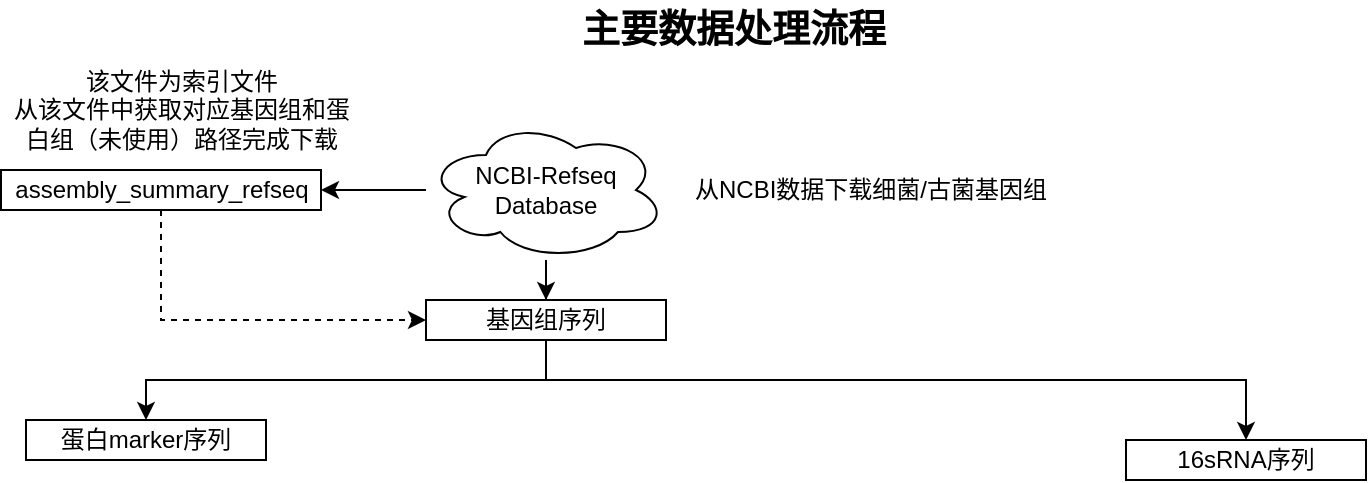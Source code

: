 <mxfile version="21.0.2" type="github">
  <diagram name="第 1 页" id="VTZKAf1ltyL4esYXZAsg">
    <mxGraphModel dx="1050" dy="573" grid="1" gridSize="10" guides="1" tooltips="1" connect="1" arrows="1" fold="1" page="1" pageScale="1" pageWidth="827" pageHeight="1169" math="0" shadow="0">
      <root>
        <mxCell id="0" />
        <mxCell id="1" parent="0" />
        <mxCell id="wX_MCLOSpyru5hPgQ0eP-4" value="" style="edgeStyle=orthogonalEdgeStyle;rounded=0;orthogonalLoop=1;jettySize=auto;html=1;" edge="1" parent="1" source="wX_MCLOSpyru5hPgQ0eP-2" target="wX_MCLOSpyru5hPgQ0eP-3">
          <mxGeometry relative="1" as="geometry" />
        </mxCell>
        <mxCell id="wX_MCLOSpyru5hPgQ0eP-11" style="edgeStyle=orthogonalEdgeStyle;rounded=0;orthogonalLoop=1;jettySize=auto;html=1;entryX=0.5;entryY=0;entryDx=0;entryDy=0;" edge="1" parent="1" source="wX_MCLOSpyru5hPgQ0eP-2" target="wX_MCLOSpyru5hPgQ0eP-10">
          <mxGeometry relative="1" as="geometry" />
        </mxCell>
        <mxCell id="wX_MCLOSpyru5hPgQ0eP-2" value="NCBI-Refseq&lt;br&gt;Database" style="ellipse;shape=cloud;whiteSpace=wrap;html=1;" vertex="1" parent="1">
          <mxGeometry x="260" y="70" width="120" height="70" as="geometry" />
        </mxCell>
        <mxCell id="wX_MCLOSpyru5hPgQ0eP-22" style="edgeStyle=orthogonalEdgeStyle;rounded=0;orthogonalLoop=1;jettySize=auto;html=1;exitX=0.5;exitY=1;exitDx=0;exitDy=0;entryX=0;entryY=0.5;entryDx=0;entryDy=0;dashed=1;" edge="1" parent="1" source="wX_MCLOSpyru5hPgQ0eP-3" target="wX_MCLOSpyru5hPgQ0eP-10">
          <mxGeometry relative="1" as="geometry" />
        </mxCell>
        <mxCell id="wX_MCLOSpyru5hPgQ0eP-3" value="assembly_summary_refseq" style="rounded=0;whiteSpace=wrap;html=1;" vertex="1" parent="1">
          <mxGeometry x="47.5" y="95" width="160" height="20" as="geometry" />
        </mxCell>
        <mxCell id="wX_MCLOSpyru5hPgQ0eP-5" value="从NCBI数据下载细菌/古菌基因组" style="text;html=1;strokeColor=none;fillColor=none;align=center;verticalAlign=middle;whiteSpace=wrap;rounded=0;" vertex="1" parent="1">
          <mxGeometry x="390" y="80" width="185" height="50" as="geometry" />
        </mxCell>
        <mxCell id="wX_MCLOSpyru5hPgQ0eP-8" value="该文件为索引文件&lt;br&gt;从该文件中获取对应基因组和蛋白组（未使用）路径完成下载" style="text;html=1;strokeColor=none;fillColor=none;align=center;verticalAlign=middle;whiteSpace=wrap;rounded=0;" vertex="1" parent="1">
          <mxGeometry x="47.5" y="40" width="180" height="50" as="geometry" />
        </mxCell>
        <mxCell id="wX_MCLOSpyru5hPgQ0eP-18" style="edgeStyle=orthogonalEdgeStyle;rounded=0;orthogonalLoop=1;jettySize=auto;html=1;exitX=0.5;exitY=1;exitDx=0;exitDy=0;entryX=0.5;entryY=0;entryDx=0;entryDy=0;" edge="1" parent="1" source="wX_MCLOSpyru5hPgQ0eP-10" target="wX_MCLOSpyru5hPgQ0eP-17">
          <mxGeometry relative="1" as="geometry" />
        </mxCell>
        <mxCell id="wX_MCLOSpyru5hPgQ0eP-19" style="edgeStyle=orthogonalEdgeStyle;rounded=0;orthogonalLoop=1;jettySize=auto;html=1;exitX=0.5;exitY=1;exitDx=0;exitDy=0;entryX=0.5;entryY=0;entryDx=0;entryDy=0;" edge="1" parent="1" source="wX_MCLOSpyru5hPgQ0eP-10" target="wX_MCLOSpyru5hPgQ0eP-16">
          <mxGeometry relative="1" as="geometry">
            <Array as="points">
              <mxPoint x="320" y="200" />
              <mxPoint x="670" y="200" />
            </Array>
          </mxGeometry>
        </mxCell>
        <mxCell id="wX_MCLOSpyru5hPgQ0eP-10" value="基因组序列" style="rounded=0;whiteSpace=wrap;html=1;" vertex="1" parent="1">
          <mxGeometry x="260" y="160" width="120" height="20" as="geometry" />
        </mxCell>
        <mxCell id="wX_MCLOSpyru5hPgQ0eP-16" value="16sRNA序列" style="rounded=0;whiteSpace=wrap;html=1;" vertex="1" parent="1">
          <mxGeometry x="610" y="230" width="120" height="20" as="geometry" />
        </mxCell>
        <mxCell id="wX_MCLOSpyru5hPgQ0eP-17" value="蛋白marker序列" style="rounded=0;whiteSpace=wrap;html=1;" vertex="1" parent="1">
          <mxGeometry x="60" y="220" width="120" height="20" as="geometry" />
        </mxCell>
        <mxCell id="wX_MCLOSpyru5hPgQ0eP-20" value="&lt;b&gt;&lt;font style=&quot;font-size: 19px;&quot;&gt;主要数据处理流程&lt;/font&gt;&lt;/b&gt;" style="text;html=1;strokeColor=none;fillColor=none;align=center;verticalAlign=middle;whiteSpace=wrap;rounded=0;" vertex="1" parent="1">
          <mxGeometry x="329" y="10" width="170" height="30" as="geometry" />
        </mxCell>
      </root>
    </mxGraphModel>
  </diagram>
</mxfile>
